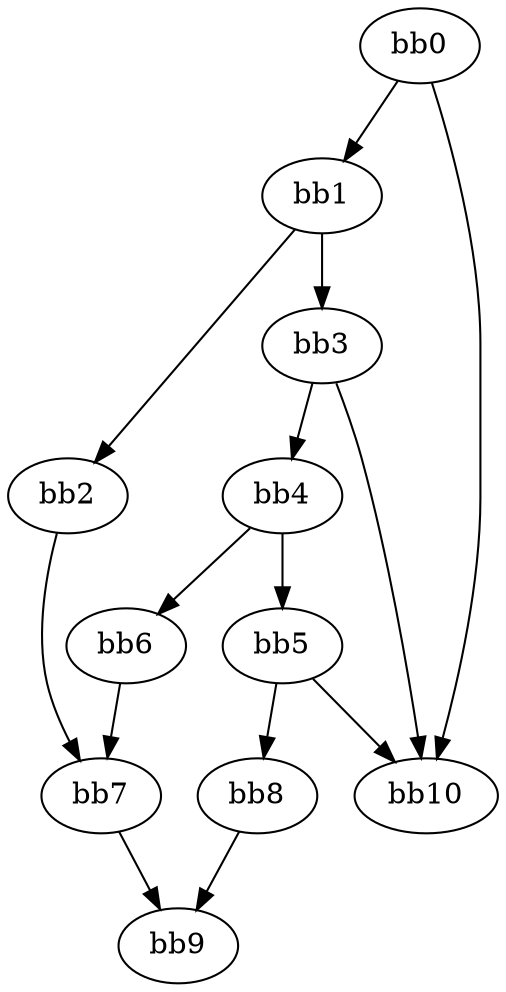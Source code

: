 digraph {
    0 [ label = "bb0\l" ]
    1 [ label = "bb1\l" ]
    2 [ label = "bb2\l" ]
    3 [ label = "bb3\l" ]
    4 [ label = "bb4\l" ]
    5 [ label = "bb5\l" ]
    6 [ label = "bb6\l" ]
    7 [ label = "bb7\l" ]
    8 [ label = "bb8\l" ]
    9 [ label = "bb9\l" ]
    10 [ label = "bb10\l" ]
    0 -> 1 [ ]
    0 -> 10 [ ]
    1 -> 2 [ ]
    1 -> 3 [ ]
    2 -> 7 [ ]
    3 -> 4 [ ]
    3 -> 10 [ ]
    4 -> 5 [ ]
    4 -> 6 [ ]
    5 -> 8 [ ]
    5 -> 10 [ ]
    6 -> 7 [ ]
    7 -> 9 [ ]
    8 -> 9 [ ]
}

